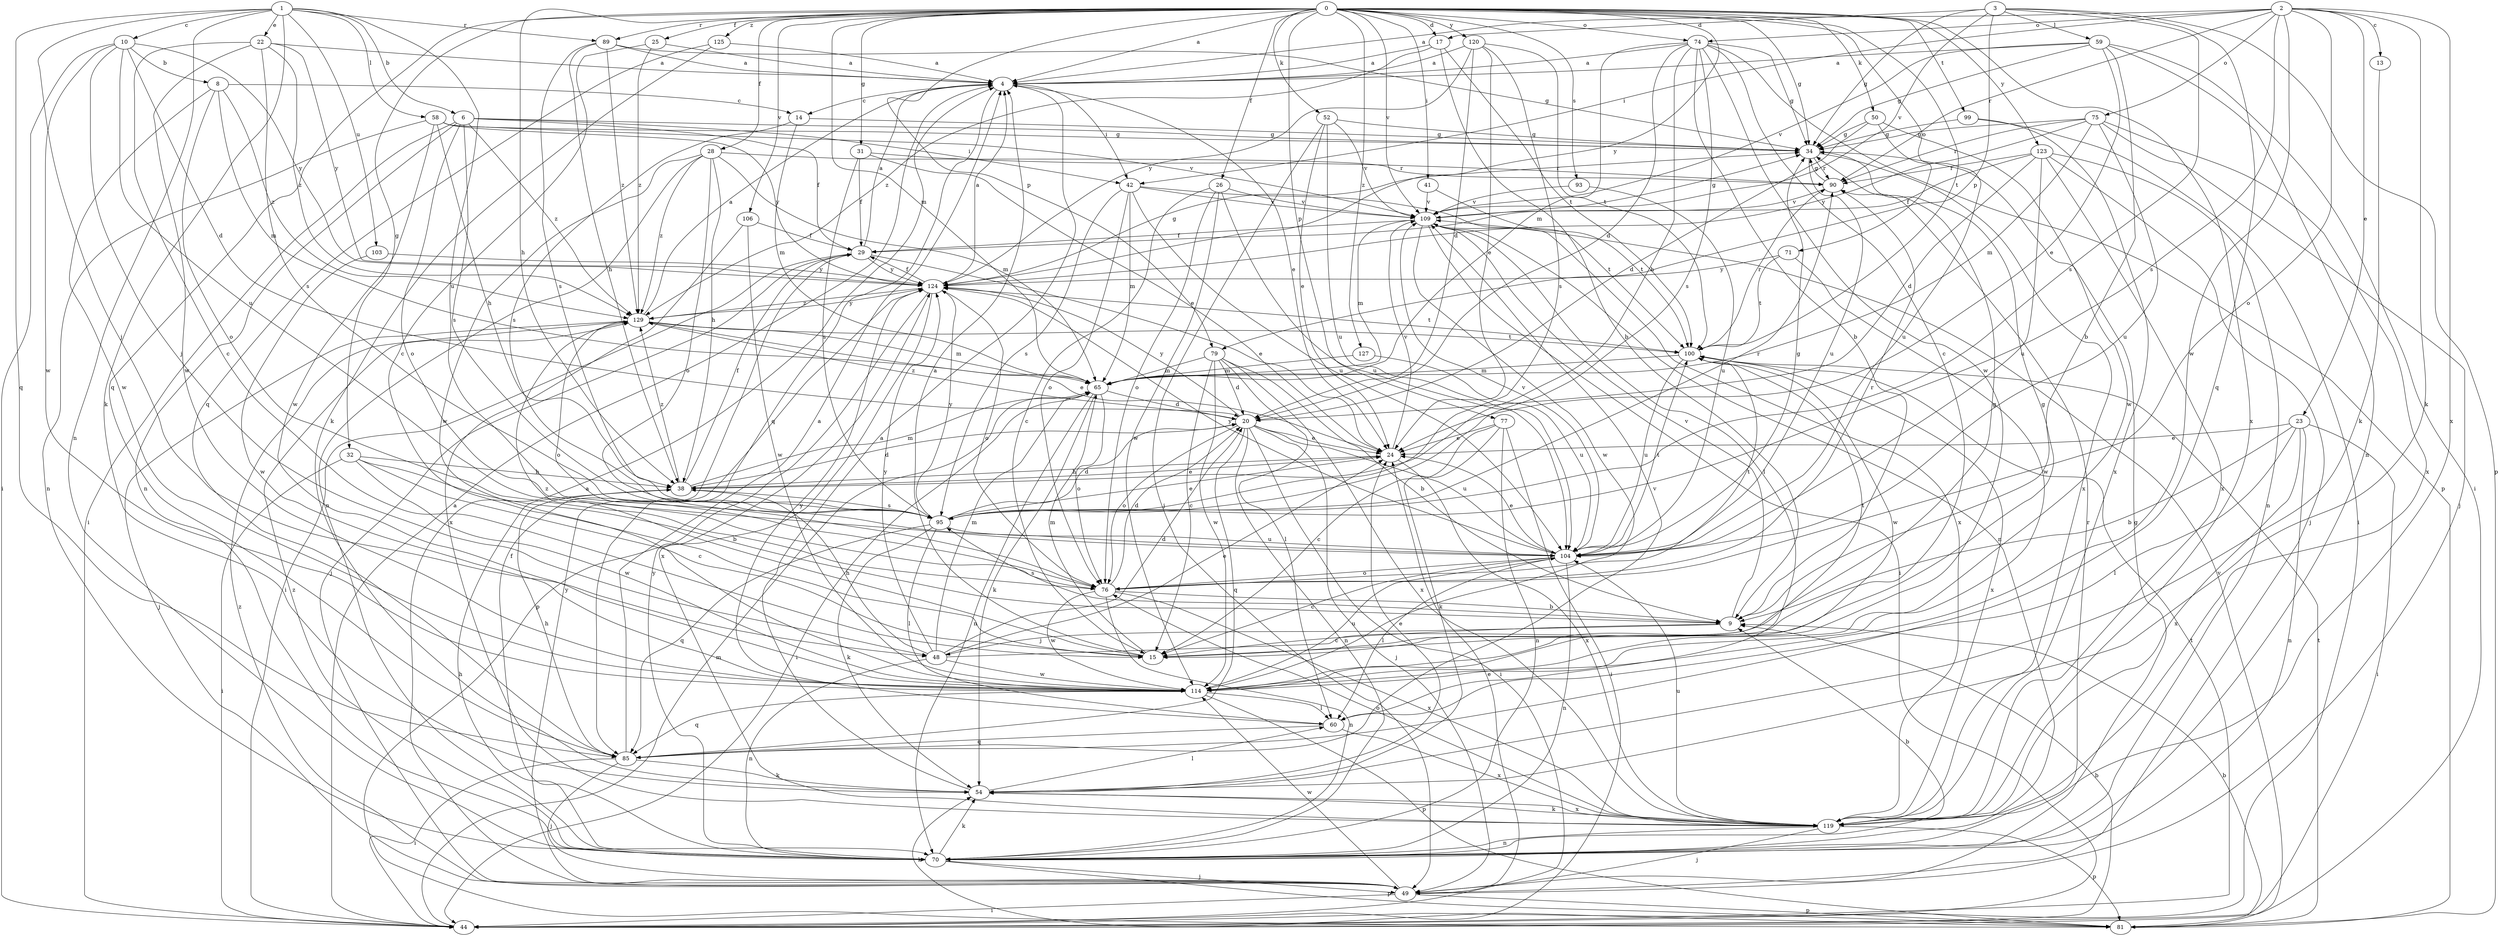 strict digraph  {
0;
1;
2;
3;
4;
6;
8;
9;
10;
13;
14;
15;
17;
20;
22;
23;
24;
25;
26;
28;
29;
31;
32;
34;
38;
41;
42;
44;
48;
49;
50;
52;
54;
58;
59;
60;
65;
70;
71;
74;
75;
76;
77;
79;
81;
85;
89;
90;
93;
95;
99;
100;
103;
104;
106;
109;
114;
119;
120;
123;
124;
125;
127;
129;
0 -> 4  [label=a];
0 -> 17  [label=d];
0 -> 25  [label=f];
0 -> 26  [label=f];
0 -> 28  [label=f];
0 -> 31  [label=g];
0 -> 32  [label=g];
0 -> 34  [label=g];
0 -> 38  [label=h];
0 -> 41  [label=i];
0 -> 50  [label=k];
0 -> 52  [label=k];
0 -> 65  [label=m];
0 -> 71  [label=o];
0 -> 74  [label=o];
0 -> 77  [label=p];
0 -> 79  [label=p];
0 -> 85  [label=q];
0 -> 89  [label=r];
0 -> 93  [label=s];
0 -> 99  [label=t];
0 -> 100  [label=t];
0 -> 106  [label=v];
0 -> 109  [label=v];
0 -> 119  [label=x];
0 -> 120  [label=y];
0 -> 123  [label=y];
0 -> 124  [label=y];
0 -> 125  [label=z];
0 -> 127  [label=z];
1 -> 6  [label=b];
1 -> 10  [label=c];
1 -> 22  [label=e];
1 -> 48  [label=j];
1 -> 54  [label=k];
1 -> 58  [label=l];
1 -> 70  [label=n];
1 -> 85  [label=q];
1 -> 89  [label=r];
1 -> 103  [label=u];
1 -> 104  [label=u];
2 -> 4  [label=a];
2 -> 13  [label=c];
2 -> 23  [label=e];
2 -> 42  [label=i];
2 -> 54  [label=k];
2 -> 74  [label=o];
2 -> 75  [label=o];
2 -> 76  [label=o];
2 -> 90  [label=r];
2 -> 95  [label=s];
2 -> 114  [label=w];
2 -> 119  [label=x];
3 -> 17  [label=d];
3 -> 34  [label=g];
3 -> 59  [label=l];
3 -> 79  [label=p];
3 -> 81  [label=p];
3 -> 85  [label=q];
3 -> 95  [label=s];
3 -> 109  [label=v];
4 -> 14  [label=c];
4 -> 24  [label=e];
4 -> 42  [label=i];
4 -> 85  [label=q];
6 -> 29  [label=f];
6 -> 34  [label=g];
6 -> 42  [label=i];
6 -> 44  [label=i];
6 -> 70  [label=n];
6 -> 76  [label=o];
6 -> 95  [label=s];
6 -> 129  [label=z];
8 -> 14  [label=c];
8 -> 65  [label=m];
8 -> 76  [label=o];
8 -> 114  [label=w];
8 -> 129  [label=z];
9 -> 15  [label=c];
9 -> 48  [label=j];
9 -> 95  [label=s];
9 -> 109  [label=v];
10 -> 8  [label=b];
10 -> 20  [label=d];
10 -> 44  [label=i];
10 -> 48  [label=j];
10 -> 104  [label=u];
10 -> 114  [label=w];
10 -> 124  [label=y];
13 -> 54  [label=k];
14 -> 34  [label=g];
14 -> 65  [label=m];
14 -> 95  [label=s];
15 -> 4  [label=a];
15 -> 34  [label=g];
15 -> 65  [label=m];
15 -> 100  [label=t];
15 -> 129  [label=z];
17 -> 4  [label=a];
17 -> 9  [label=b];
17 -> 100  [label=t];
17 -> 129  [label=z];
20 -> 24  [label=e];
20 -> 44  [label=i];
20 -> 49  [label=j];
20 -> 70  [label=n];
20 -> 76  [label=o];
20 -> 85  [label=q];
20 -> 104  [label=u];
20 -> 124  [label=y];
20 -> 129  [label=z];
22 -> 4  [label=a];
22 -> 15  [label=c];
22 -> 95  [label=s];
22 -> 114  [label=w];
22 -> 124  [label=y];
22 -> 129  [label=z];
23 -> 9  [label=b];
23 -> 24  [label=e];
23 -> 44  [label=i];
23 -> 60  [label=l];
23 -> 70  [label=n];
23 -> 119  [label=x];
24 -> 38  [label=h];
24 -> 109  [label=v];
24 -> 119  [label=x];
25 -> 4  [label=a];
25 -> 15  [label=c];
25 -> 129  [label=z];
26 -> 15  [label=c];
26 -> 76  [label=o];
26 -> 104  [label=u];
26 -> 109  [label=v];
26 -> 114  [label=w];
28 -> 38  [label=h];
28 -> 65  [label=m];
28 -> 70  [label=n];
28 -> 76  [label=o];
28 -> 90  [label=r];
28 -> 114  [label=w];
28 -> 129  [label=z];
29 -> 4  [label=a];
29 -> 24  [label=e];
29 -> 44  [label=i];
29 -> 49  [label=j];
29 -> 124  [label=y];
31 -> 24  [label=e];
31 -> 29  [label=f];
31 -> 90  [label=r];
31 -> 95  [label=s];
32 -> 9  [label=b];
32 -> 15  [label=c];
32 -> 38  [label=h];
32 -> 44  [label=i];
32 -> 114  [label=w];
34 -> 90  [label=r];
34 -> 104  [label=u];
34 -> 119  [label=x];
38 -> 20  [label=d];
38 -> 24  [label=e];
38 -> 29  [label=f];
38 -> 65  [label=m];
38 -> 95  [label=s];
38 -> 129  [label=z];
41 -> 100  [label=t];
41 -> 109  [label=v];
42 -> 65  [label=m];
42 -> 76  [label=o];
42 -> 95  [label=s];
42 -> 100  [label=t];
42 -> 104  [label=u];
42 -> 109  [label=v];
44 -> 4  [label=a];
44 -> 9  [label=b];
44 -> 65  [label=m];
44 -> 100  [label=t];
48 -> 20  [label=d];
48 -> 24  [label=e];
48 -> 34  [label=g];
48 -> 38  [label=h];
48 -> 65  [label=m];
48 -> 70  [label=n];
48 -> 114  [label=w];
48 -> 124  [label=y];
49 -> 4  [label=a];
49 -> 24  [label=e];
49 -> 34  [label=g];
49 -> 44  [label=i];
49 -> 81  [label=p];
49 -> 114  [label=w];
49 -> 124  [label=y];
49 -> 129  [label=z];
50 -> 20  [label=d];
50 -> 34  [label=g];
50 -> 104  [label=u];
50 -> 114  [label=w];
52 -> 24  [label=e];
52 -> 34  [label=g];
52 -> 49  [label=j];
52 -> 104  [label=u];
52 -> 109  [label=v];
54 -> 4  [label=a];
54 -> 24  [label=e];
54 -> 60  [label=l];
54 -> 119  [label=x];
58 -> 34  [label=g];
58 -> 38  [label=h];
58 -> 70  [label=n];
58 -> 109  [label=v];
58 -> 114  [label=w];
58 -> 124  [label=y];
59 -> 4  [label=a];
59 -> 9  [label=b];
59 -> 24  [label=e];
59 -> 34  [label=g];
59 -> 44  [label=i];
59 -> 70  [label=n];
59 -> 109  [label=v];
60 -> 85  [label=q];
60 -> 119  [label=x];
60 -> 124  [label=y];
65 -> 20  [label=d];
65 -> 44  [label=i];
65 -> 54  [label=k];
65 -> 70  [label=n];
65 -> 76  [label=o];
70 -> 9  [label=b];
70 -> 29  [label=f];
70 -> 38  [label=h];
70 -> 49  [label=j];
70 -> 54  [label=k];
70 -> 81  [label=p];
70 -> 90  [label=r];
70 -> 124  [label=y];
70 -> 129  [label=z];
71 -> 100  [label=t];
71 -> 114  [label=w];
71 -> 124  [label=y];
74 -> 4  [label=a];
74 -> 9  [label=b];
74 -> 15  [label=c];
74 -> 20  [label=d];
74 -> 34  [label=g];
74 -> 38  [label=h];
74 -> 65  [label=m];
74 -> 81  [label=p];
74 -> 95  [label=s];
74 -> 114  [label=w];
75 -> 34  [label=g];
75 -> 49  [label=j];
75 -> 65  [label=m];
75 -> 90  [label=r];
75 -> 104  [label=u];
75 -> 119  [label=x];
75 -> 124  [label=y];
76 -> 9  [label=b];
76 -> 20  [label=d];
76 -> 70  [label=n];
76 -> 90  [label=r];
76 -> 100  [label=t];
76 -> 114  [label=w];
76 -> 119  [label=x];
77 -> 15  [label=c];
77 -> 24  [label=e];
77 -> 44  [label=i];
77 -> 54  [label=k];
77 -> 70  [label=n];
79 -> 9  [label=b];
79 -> 15  [label=c];
79 -> 20  [label=d];
79 -> 60  [label=l];
79 -> 65  [label=m];
79 -> 114  [label=w];
79 -> 119  [label=x];
81 -> 9  [label=b];
81 -> 54  [label=k];
81 -> 100  [label=t];
81 -> 109  [label=v];
85 -> 4  [label=a];
85 -> 38  [label=h];
85 -> 44  [label=i];
85 -> 49  [label=j];
85 -> 54  [label=k];
85 -> 109  [label=v];
89 -> 4  [label=a];
89 -> 34  [label=g];
89 -> 38  [label=h];
89 -> 95  [label=s];
89 -> 129  [label=z];
90 -> 34  [label=g];
90 -> 109  [label=v];
93 -> 104  [label=u];
93 -> 109  [label=v];
95 -> 20  [label=d];
95 -> 24  [label=e];
95 -> 54  [label=k];
95 -> 60  [label=l];
95 -> 85  [label=q];
95 -> 90  [label=r];
95 -> 104  [label=u];
95 -> 124  [label=y];
99 -> 34  [label=g];
99 -> 44  [label=i];
99 -> 119  [label=x];
100 -> 65  [label=m];
100 -> 90  [label=r];
100 -> 104  [label=u];
100 -> 114  [label=w];
100 -> 119  [label=x];
103 -> 114  [label=w];
103 -> 124  [label=y];
104 -> 15  [label=c];
104 -> 24  [label=e];
104 -> 34  [label=g];
104 -> 60  [label=l];
104 -> 70  [label=n];
104 -> 76  [label=o];
104 -> 100  [label=t];
104 -> 109  [label=v];
104 -> 124  [label=y];
106 -> 29  [label=f];
106 -> 114  [label=w];
106 -> 119  [label=x];
109 -> 29  [label=f];
109 -> 34  [label=g];
109 -> 44  [label=i];
109 -> 60  [label=l];
109 -> 65  [label=m];
109 -> 70  [label=n];
109 -> 114  [label=w];
109 -> 119  [label=x];
114 -> 60  [label=l];
114 -> 81  [label=p];
114 -> 85  [label=q];
114 -> 104  [label=u];
119 -> 49  [label=j];
119 -> 54  [label=k];
119 -> 70  [label=n];
119 -> 76  [label=o];
119 -> 81  [label=p];
119 -> 104  [label=u];
120 -> 4  [label=a];
120 -> 20  [label=d];
120 -> 24  [label=e];
120 -> 95  [label=s];
120 -> 100  [label=t];
120 -> 124  [label=y];
123 -> 20  [label=d];
123 -> 29  [label=f];
123 -> 49  [label=j];
123 -> 70  [label=n];
123 -> 90  [label=r];
123 -> 104  [label=u];
123 -> 119  [label=x];
124 -> 4  [label=a];
124 -> 29  [label=f];
124 -> 34  [label=g];
124 -> 76  [label=o];
124 -> 81  [label=p];
124 -> 100  [label=t];
124 -> 119  [label=x];
124 -> 129  [label=z];
125 -> 4  [label=a];
125 -> 54  [label=k];
125 -> 85  [label=q];
127 -> 65  [label=m];
127 -> 104  [label=u];
129 -> 4  [label=a];
129 -> 24  [label=e];
129 -> 49  [label=j];
129 -> 65  [label=m];
129 -> 76  [label=o];
129 -> 100  [label=t];
129 -> 124  [label=y];
}
